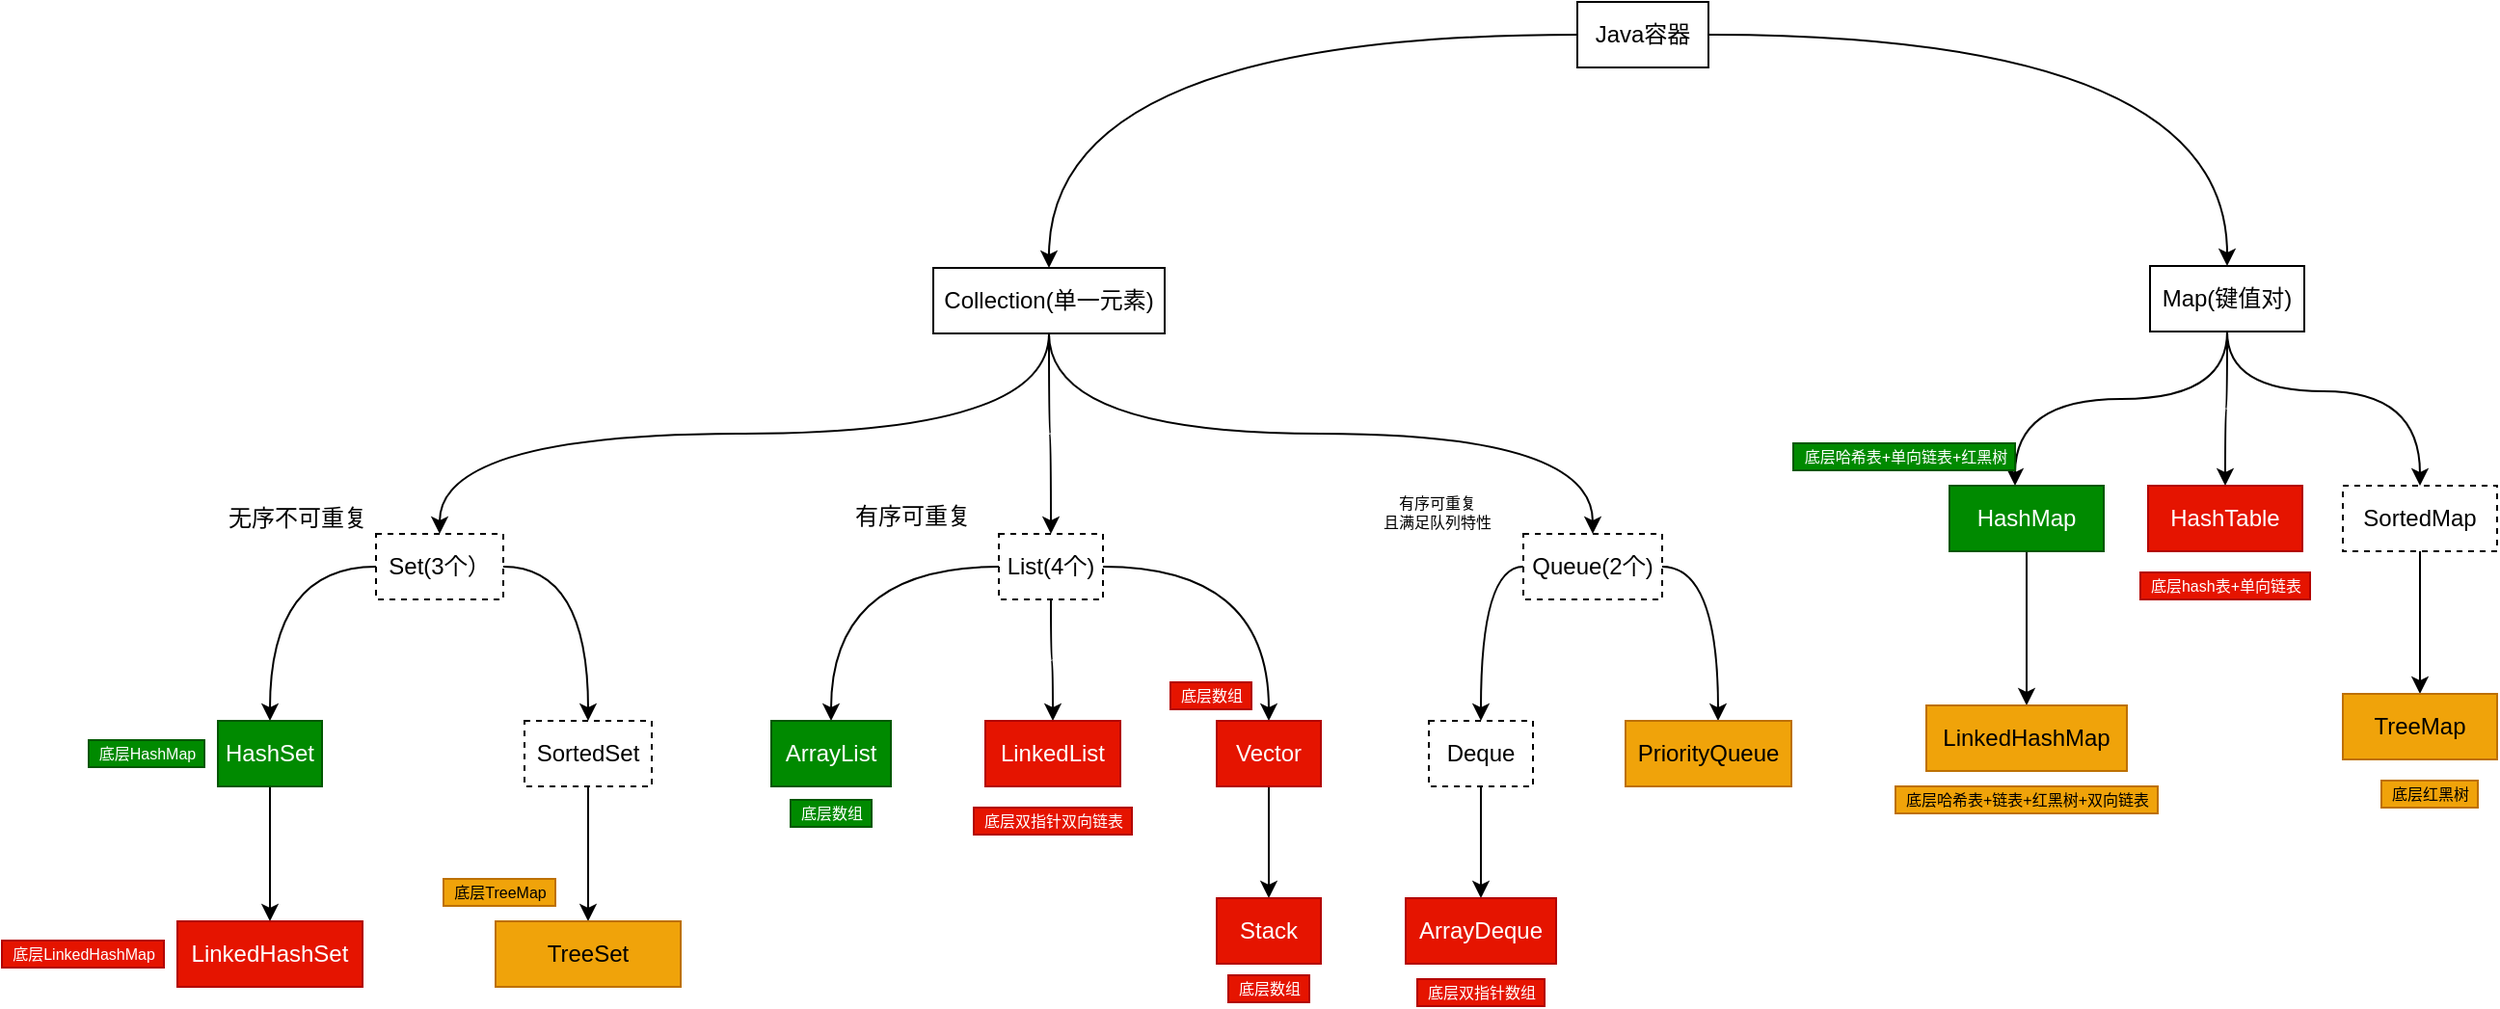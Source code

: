 <mxfile version="16.1.2" type="device"><diagram id="vc8xZUgkTbAgJJem1mAB" name="第 1 页"><mxGraphModel dx="2184" dy="775" grid="0" gridSize="10" guides="1" tooltips="1" connect="1" arrows="1" fold="1" page="0" pageScale="1" pageWidth="827" pageHeight="1169" math="0" shadow="0"><root><mxCell id="0"/><mxCell id="1" parent="0"/><mxCell id="AfeD7APSr7JUBw9fZK4j-4" style="rounded=0;orthogonalLoop=1;jettySize=auto;html=1;edgeStyle=orthogonalEdgeStyle;curved=1;" edge="1" parent="1" source="AfeD7APSr7JUBw9fZK4j-1" target="AfeD7APSr7JUBw9fZK4j-2"><mxGeometry relative="1" as="geometry"/></mxCell><mxCell id="AfeD7APSr7JUBw9fZK4j-5" style="rounded=0;orthogonalLoop=1;jettySize=auto;html=1;edgeStyle=orthogonalEdgeStyle;curved=1;" edge="1" parent="1" source="AfeD7APSr7JUBw9fZK4j-1" target="AfeD7APSr7JUBw9fZK4j-3"><mxGeometry relative="1" as="geometry"/></mxCell><mxCell id="AfeD7APSr7JUBw9fZK4j-1" value="Java容器" style="rounded=0;whiteSpace=wrap;html=1;" vertex="1" parent="1"><mxGeometry x="772" y="151" width="68" height="34" as="geometry"/></mxCell><mxCell id="AfeD7APSr7JUBw9fZK4j-10" style="edgeStyle=orthogonalEdgeStyle;rounded=0;orthogonalLoop=1;jettySize=auto;html=1;curved=1;exitX=0.5;exitY=1;exitDx=0;exitDy=0;" edge="1" parent="1" source="AfeD7APSr7JUBw9fZK4j-2" target="AfeD7APSr7JUBw9fZK4j-6"><mxGeometry relative="1" as="geometry"/></mxCell><mxCell id="AfeD7APSr7JUBw9fZK4j-11" style="edgeStyle=orthogonalEdgeStyle;curved=1;rounded=0;orthogonalLoop=1;jettySize=auto;html=1;" edge="1" parent="1" source="AfeD7APSr7JUBw9fZK4j-2" target="AfeD7APSr7JUBw9fZK4j-7"><mxGeometry relative="1" as="geometry"/></mxCell><mxCell id="AfeD7APSr7JUBw9fZK4j-12" style="edgeStyle=orthogonalEdgeStyle;curved=1;rounded=0;orthogonalLoop=1;jettySize=auto;html=1;exitX=0.5;exitY=1;exitDx=0;exitDy=0;" edge="1" parent="1" source="AfeD7APSr7JUBw9fZK4j-2" target="AfeD7APSr7JUBw9fZK4j-8"><mxGeometry relative="1" as="geometry"/></mxCell><mxCell id="AfeD7APSr7JUBw9fZK4j-2" value="Collection(单一元素)" style="rounded=0;whiteSpace=wrap;html=1;" vertex="1" parent="1"><mxGeometry x="438" y="289" width="120" height="34" as="geometry"/></mxCell><mxCell id="AfeD7APSr7JUBw9fZK4j-34" value="" style="edgeStyle=orthogonalEdgeStyle;curved=1;rounded=0;orthogonalLoop=1;jettySize=auto;html=1;" edge="1" parent="1" source="AfeD7APSr7JUBw9fZK4j-3" target="AfeD7APSr7JUBw9fZK4j-33"><mxGeometry relative="1" as="geometry"><Array as="points"><mxPoint x="1109" y="357"/><mxPoint x="999" y="357"/></Array></mxGeometry></mxCell><mxCell id="AfeD7APSr7JUBw9fZK4j-38" value="" style="edgeStyle=orthogonalEdgeStyle;curved=1;rounded=0;orthogonalLoop=1;jettySize=auto;html=1;" edge="1" parent="1" source="AfeD7APSr7JUBw9fZK4j-3" target="AfeD7APSr7JUBw9fZK4j-37"><mxGeometry relative="1" as="geometry"/></mxCell><mxCell id="AfeD7APSr7JUBw9fZK4j-40" value="" style="edgeStyle=orthogonalEdgeStyle;curved=1;rounded=0;orthogonalLoop=1;jettySize=auto;html=1;" edge="1" parent="1" source="AfeD7APSr7JUBw9fZK4j-3" target="AfeD7APSr7JUBw9fZK4j-39"><mxGeometry relative="1" as="geometry"><Array as="points"><mxPoint x="1109" y="353"/><mxPoint x="1209" y="353"/></Array></mxGeometry></mxCell><mxCell id="AfeD7APSr7JUBw9fZK4j-3" value="Map(键值对)" style="rounded=0;whiteSpace=wrap;html=1;" vertex="1" parent="1"><mxGeometry x="1069" y="288" width="80" height="34" as="geometry"/></mxCell><mxCell id="AfeD7APSr7JUBw9fZK4j-15" style="edgeStyle=orthogonalEdgeStyle;curved=1;rounded=0;orthogonalLoop=1;jettySize=auto;html=1;entryX=0.5;entryY=0;entryDx=0;entryDy=0;" edge="1" parent="1" source="AfeD7APSr7JUBw9fZK4j-6" target="AfeD7APSr7JUBw9fZK4j-13"><mxGeometry relative="1" as="geometry"/></mxCell><mxCell id="AfeD7APSr7JUBw9fZK4j-20" style="edgeStyle=orthogonalEdgeStyle;curved=1;rounded=0;orthogonalLoop=1;jettySize=auto;html=1;" edge="1" parent="1" source="AfeD7APSr7JUBw9fZK4j-6" target="AfeD7APSr7JUBw9fZK4j-18"><mxGeometry relative="1" as="geometry"/></mxCell><mxCell id="AfeD7APSr7JUBw9fZK4j-6" value="Set(3个）" style="rounded=0;whiteSpace=wrap;html=1;dashed=1;" vertex="1" parent="1"><mxGeometry x="149" y="427" width="66" height="34" as="geometry"/></mxCell><mxCell id="AfeD7APSr7JUBw9fZK4j-22" value="" style="edgeStyle=orthogonalEdgeStyle;curved=1;rounded=0;orthogonalLoop=1;jettySize=auto;html=1;" edge="1" parent="1" source="AfeD7APSr7JUBw9fZK4j-7" target="AfeD7APSr7JUBw9fZK4j-21"><mxGeometry relative="1" as="geometry"/></mxCell><mxCell id="AfeD7APSr7JUBw9fZK4j-24" value="" style="edgeStyle=orthogonalEdgeStyle;curved=1;rounded=0;orthogonalLoop=1;jettySize=auto;html=1;" edge="1" parent="1" source="AfeD7APSr7JUBw9fZK4j-7" target="AfeD7APSr7JUBw9fZK4j-23"><mxGeometry relative="1" as="geometry"/></mxCell><mxCell id="AfeD7APSr7JUBw9fZK4j-26" value="" style="edgeStyle=orthogonalEdgeStyle;curved=1;rounded=0;orthogonalLoop=1;jettySize=auto;html=1;" edge="1" parent="1" source="AfeD7APSr7JUBw9fZK4j-7" target="AfeD7APSr7JUBw9fZK4j-25"><mxGeometry relative="1" as="geometry"/></mxCell><mxCell id="AfeD7APSr7JUBw9fZK4j-7" value="List(4个)" style="rounded=0;whiteSpace=wrap;html=1;dashed=1;" vertex="1" parent="1"><mxGeometry x="472" y="427" width="54" height="34" as="geometry"/></mxCell><mxCell id="AfeD7APSr7JUBw9fZK4j-30" value="" style="edgeStyle=orthogonalEdgeStyle;curved=1;rounded=0;orthogonalLoop=1;jettySize=auto;html=1;" edge="1" parent="1" source="AfeD7APSr7JUBw9fZK4j-8" target="AfeD7APSr7JUBw9fZK4j-29"><mxGeometry relative="1" as="geometry"><Array as="points"><mxPoint x="722" y="444"/></Array></mxGeometry></mxCell><mxCell id="AfeD7APSr7JUBw9fZK4j-47" value="" style="edgeStyle=orthogonalEdgeStyle;curved=1;rounded=0;orthogonalLoop=1;jettySize=auto;html=1;fontSize=8;" edge="1" parent="1" source="AfeD7APSr7JUBw9fZK4j-8" target="AfeD7APSr7JUBw9fZK4j-46"><mxGeometry relative="1" as="geometry"><Array as="points"><mxPoint x="845" y="444"/></Array></mxGeometry></mxCell><mxCell id="AfeD7APSr7JUBw9fZK4j-8" value="Queue(2个)" style="rounded=0;whiteSpace=wrap;html=1;dashed=1;" vertex="1" parent="1"><mxGeometry x="744" y="427" width="72" height="34" as="geometry"/></mxCell><mxCell id="AfeD7APSr7JUBw9fZK4j-16" style="edgeStyle=orthogonalEdgeStyle;curved=1;rounded=0;orthogonalLoop=1;jettySize=auto;html=1;" edge="1" parent="1" source="AfeD7APSr7JUBw9fZK4j-13" target="AfeD7APSr7JUBw9fZK4j-14"><mxGeometry relative="1" as="geometry"/></mxCell><mxCell id="AfeD7APSr7JUBw9fZK4j-13" value="HashSet" style="rounded=0;whiteSpace=wrap;html=1;fillColor=#008a00;fontColor=#ffffff;strokeColor=#005700;" vertex="1" parent="1"><mxGeometry x="67" y="524" width="54" height="34" as="geometry"/></mxCell><mxCell id="AfeD7APSr7JUBw9fZK4j-14" value="LinkedHashSet" style="rounded=0;whiteSpace=wrap;html=1;fillColor=#e51400;fontColor=#ffffff;strokeColor=#B20000;" vertex="1" parent="1"><mxGeometry x="46" y="628" width="96" height="34" as="geometry"/></mxCell><mxCell id="AfeD7APSr7JUBw9fZK4j-17" style="edgeStyle=orthogonalEdgeStyle;curved=1;rounded=0;orthogonalLoop=1;jettySize=auto;html=1;" edge="1" source="AfeD7APSr7JUBw9fZK4j-18" target="AfeD7APSr7JUBw9fZK4j-19" parent="1"><mxGeometry relative="1" as="geometry"/></mxCell><mxCell id="AfeD7APSr7JUBw9fZK4j-18" value="SortedSet" style="rounded=0;whiteSpace=wrap;html=1;fillColor=none;dashed=1;" vertex="1" parent="1"><mxGeometry x="226" y="524" width="66" height="34" as="geometry"/></mxCell><mxCell id="AfeD7APSr7JUBw9fZK4j-19" value="TreeSet" style="rounded=0;whiteSpace=wrap;html=1;fillColor=#f0a30a;fontColor=#000000;strokeColor=#BD7000;" vertex="1" parent="1"><mxGeometry x="211" y="628" width="96" height="34" as="geometry"/></mxCell><mxCell id="AfeD7APSr7JUBw9fZK4j-21" value="ArrayList" style="rounded=0;whiteSpace=wrap;html=1;fillColor=#008a00;fontColor=#ffffff;strokeColor=#005700;" vertex="1" parent="1"><mxGeometry x="354" y="524" width="62" height="34" as="geometry"/></mxCell><mxCell id="AfeD7APSr7JUBw9fZK4j-23" value="LinkedList" style="rounded=0;whiteSpace=wrap;html=1;fillColor=#e51400;fontColor=#ffffff;strokeColor=#B20000;" vertex="1" parent="1"><mxGeometry x="465" y="524" width="70" height="34" as="geometry"/></mxCell><mxCell id="AfeD7APSr7JUBw9fZK4j-28" value="" style="edgeStyle=orthogonalEdgeStyle;curved=1;rounded=0;orthogonalLoop=1;jettySize=auto;html=1;" edge="1" parent="1" source="AfeD7APSr7JUBw9fZK4j-25" target="AfeD7APSr7JUBw9fZK4j-27"><mxGeometry relative="1" as="geometry"/></mxCell><mxCell id="AfeD7APSr7JUBw9fZK4j-25" value="Vector" style="rounded=0;whiteSpace=wrap;html=1;fillColor=#e51400;fontColor=#ffffff;strokeColor=#B20000;" vertex="1" parent="1"><mxGeometry x="585" y="524" width="54" height="34" as="geometry"/></mxCell><mxCell id="AfeD7APSr7JUBw9fZK4j-27" value="Stack" style="rounded=0;whiteSpace=wrap;html=1;fillColor=#e51400;fontColor=#ffffff;strokeColor=#B20000;" vertex="1" parent="1"><mxGeometry x="585" y="616" width="54" height="34" as="geometry"/></mxCell><mxCell id="AfeD7APSr7JUBw9fZK4j-32" value="" style="edgeStyle=orthogonalEdgeStyle;curved=1;rounded=0;orthogonalLoop=1;jettySize=auto;html=1;" edge="1" parent="1" source="AfeD7APSr7JUBw9fZK4j-29" target="AfeD7APSr7JUBw9fZK4j-31"><mxGeometry relative="1" as="geometry"/></mxCell><mxCell id="AfeD7APSr7JUBw9fZK4j-29" value="Deque" style="rounded=0;whiteSpace=wrap;html=1;dashed=1;" vertex="1" parent="1"><mxGeometry x="695" y="524" width="54" height="34" as="geometry"/></mxCell><mxCell id="AfeD7APSr7JUBw9fZK4j-31" value="ArrayDeque" style="rounded=0;whiteSpace=wrap;html=1;fillColor=#e51400;fontColor=#ffffff;strokeColor=#B20000;" vertex="1" parent="1"><mxGeometry x="683" y="616" width="78" height="34" as="geometry"/></mxCell><mxCell id="AfeD7APSr7JUBw9fZK4j-36" value="" style="edgeStyle=orthogonalEdgeStyle;curved=1;rounded=0;orthogonalLoop=1;jettySize=auto;html=1;" edge="1" parent="1" source="AfeD7APSr7JUBw9fZK4j-33" target="AfeD7APSr7JUBw9fZK4j-35"><mxGeometry relative="1" as="geometry"/></mxCell><mxCell id="AfeD7APSr7JUBw9fZK4j-33" value="HashMap" style="rounded=0;whiteSpace=wrap;html=1;fillColor=#008a00;fontColor=#ffffff;strokeColor=#005700;" vertex="1" parent="1"><mxGeometry x="965" y="402" width="80" height="34" as="geometry"/></mxCell><mxCell id="AfeD7APSr7JUBw9fZK4j-35" value="LinkedHashMap" style="rounded=0;whiteSpace=wrap;html=1;fillColor=#f0a30a;fontColor=#000000;strokeColor=#BD7000;" vertex="1" parent="1"><mxGeometry x="953" y="516" width="104" height="34" as="geometry"/></mxCell><mxCell id="AfeD7APSr7JUBw9fZK4j-37" value="HashTable" style="rounded=0;whiteSpace=wrap;html=1;fillColor=#e51400;fontColor=#ffffff;strokeColor=#B20000;" vertex="1" parent="1"><mxGeometry x="1068" y="402" width="80" height="34" as="geometry"/></mxCell><mxCell id="AfeD7APSr7JUBw9fZK4j-42" value="" style="edgeStyle=orthogonalEdgeStyle;curved=1;rounded=0;orthogonalLoop=1;jettySize=auto;html=1;" edge="1" parent="1" source="AfeD7APSr7JUBw9fZK4j-39" target="AfeD7APSr7JUBw9fZK4j-41"><mxGeometry relative="1" as="geometry"/></mxCell><mxCell id="AfeD7APSr7JUBw9fZK4j-39" value="SortedMap" style="rounded=0;whiteSpace=wrap;html=1;dashed=1;" vertex="1" parent="1"><mxGeometry x="1169" y="402" width="80" height="34" as="geometry"/></mxCell><mxCell id="AfeD7APSr7JUBw9fZK4j-41" value="TreeMap" style="rounded=0;whiteSpace=wrap;html=1;fillColor=#f0a30a;fontColor=#000000;strokeColor=#BD7000;" vertex="1" parent="1"><mxGeometry x="1169" y="510" width="80" height="34" as="geometry"/></mxCell><mxCell id="AfeD7APSr7JUBw9fZK4j-43" value="无序不可重复" style="text;html=1;align=center;verticalAlign=middle;resizable=0;points=[];autosize=1;strokeColor=none;fillColor=none;" vertex="1" parent="1"><mxGeometry x="67" y="410" width="82" height="18" as="geometry"/></mxCell><mxCell id="AfeD7APSr7JUBw9fZK4j-44" value="有序可重复" style="text;html=1;align=center;verticalAlign=middle;resizable=0;points=[];autosize=1;strokeColor=none;fillColor=none;" vertex="1" parent="1"><mxGeometry x="392" y="409" width="70" height="18" as="geometry"/></mxCell><mxCell id="AfeD7APSr7JUBw9fZK4j-45" value="有序可重复&lt;br style=&quot;font-size: 8px;&quot;&gt;且满足队列特性" style="text;html=1;align=center;verticalAlign=middle;resizable=0;points=[];autosize=1;strokeColor=none;fillColor=none;fontSize=8;" vertex="1" parent="1"><mxGeometry x="666" y="404" width="66" height="24" as="geometry"/></mxCell><mxCell id="AfeD7APSr7JUBw9fZK4j-46" value="PriorityQueue" style="rounded=0;whiteSpace=wrap;html=1;fillColor=#f0a30a;fontColor=#000000;strokeColor=#BD7000;" vertex="1" parent="1"><mxGeometry x="797" y="524" width="86" height="34" as="geometry"/></mxCell><mxCell id="AfeD7APSr7JUBw9fZK4j-48" value="底层HashMap" style="text;html=1;align=center;verticalAlign=middle;resizable=0;points=[];autosize=1;strokeColor=#005700;fillColor=#008a00;fontSize=8;fontColor=#ffffff;" vertex="1" parent="1"><mxGeometry y="534" width="60" height="14" as="geometry"/></mxCell><mxCell id="AfeD7APSr7JUBw9fZK4j-49" value="底层LinkedHashMap" style="text;html=1;align=center;verticalAlign=middle;resizable=0;points=[];autosize=1;strokeColor=#B20000;fillColor=#e51400;fontSize=8;fontColor=#ffffff;" vertex="1" parent="1"><mxGeometry x="-45" y="638" width="84" height="14" as="geometry"/></mxCell><mxCell id="AfeD7APSr7JUBw9fZK4j-50" value="底层TreeMap" style="text;html=1;align=center;verticalAlign=middle;resizable=0;points=[];autosize=1;strokeColor=#BD7000;fillColor=#f0a30a;fontSize=8;fontColor=#000000;" vertex="1" parent="1"><mxGeometry x="184" y="606" width="58" height="14" as="geometry"/></mxCell><mxCell id="AfeD7APSr7JUBw9fZK4j-51" value="底层数组" style="text;html=1;align=center;verticalAlign=middle;resizable=0;points=[];autosize=1;strokeColor=#005700;fillColor=#008a00;fontSize=8;fontColor=#ffffff;" vertex="1" parent="1"><mxGeometry x="364" y="565" width="42" height="14" as="geometry"/></mxCell><mxCell id="AfeD7APSr7JUBw9fZK4j-52" value="底层双指针双向链表" style="text;html=1;align=center;verticalAlign=middle;resizable=0;points=[];autosize=1;strokeColor=#B20000;fillColor=#e51400;fontSize=8;fontColor=#ffffff;" vertex="1" parent="1"><mxGeometry x="459" y="569" width="82" height="14" as="geometry"/></mxCell><mxCell id="AfeD7APSr7JUBw9fZK4j-53" value="底层数组" style="text;html=1;align=center;verticalAlign=middle;resizable=0;points=[];autosize=1;strokeColor=#B20000;fillColor=#e51400;fontSize=8;fontColor=#ffffff;" vertex="1" parent="1"><mxGeometry x="561" y="504" width="42" height="14" as="geometry"/></mxCell><mxCell id="AfeD7APSr7JUBw9fZK4j-54" value="底层数组" style="text;html=1;align=center;verticalAlign=middle;resizable=0;points=[];autosize=1;strokeColor=#B20000;fillColor=#e51400;fontSize=8;fontColor=#ffffff;" vertex="1" parent="1"><mxGeometry x="591" y="656" width="42" height="14" as="geometry"/></mxCell><mxCell id="AfeD7APSr7JUBw9fZK4j-55" value="底层双指针数组" style="text;html=1;align=center;verticalAlign=middle;resizable=0;points=[];autosize=1;strokeColor=#B20000;fillColor=#e51400;fontSize=8;fontColor=#ffffff;" vertex="1" parent="1"><mxGeometry x="689" y="658" width="66" height="14" as="geometry"/></mxCell><mxCell id="AfeD7APSr7JUBw9fZK4j-56" value="底层哈希表+单向链表+红黑树" style="text;html=1;align=center;verticalAlign=middle;resizable=0;points=[];autosize=1;strokeColor=#005700;fillColor=#008a00;fontSize=8;fontColor=#ffffff;" vertex="1" parent="1"><mxGeometry x="884" y="380" width="115" height="14" as="geometry"/></mxCell><mxCell id="AfeD7APSr7JUBw9fZK4j-57" value="底层哈希表+链表+红黑树+双向链表" style="text;html=1;align=center;verticalAlign=middle;resizable=0;points=[];autosize=1;strokeColor=#BD7000;fillColor=#f0a30a;fontSize=8;fontColor=#000000;" vertex="1" parent="1"><mxGeometry x="937" y="558" width="136" height="14" as="geometry"/></mxCell><mxCell id="AfeD7APSr7JUBw9fZK4j-58" value="底层hash表+单向链表" style="text;html=1;align=center;verticalAlign=middle;resizable=0;points=[];autosize=1;strokeColor=#B20000;fillColor=#e51400;fontSize=8;fontColor=#ffffff;" vertex="1" parent="1"><mxGeometry x="1064" y="447" width="88" height="14" as="geometry"/></mxCell><mxCell id="AfeD7APSr7JUBw9fZK4j-60" value="底层红黑树" style="text;html=1;align=center;verticalAlign=middle;resizable=0;points=[];autosize=1;strokeColor=#BD7000;fillColor=#f0a30a;fontSize=8;fontColor=#000000;" vertex="1" parent="1"><mxGeometry x="1189" y="555" width="50" height="14" as="geometry"/></mxCell></root></mxGraphModel></diagram></mxfile>